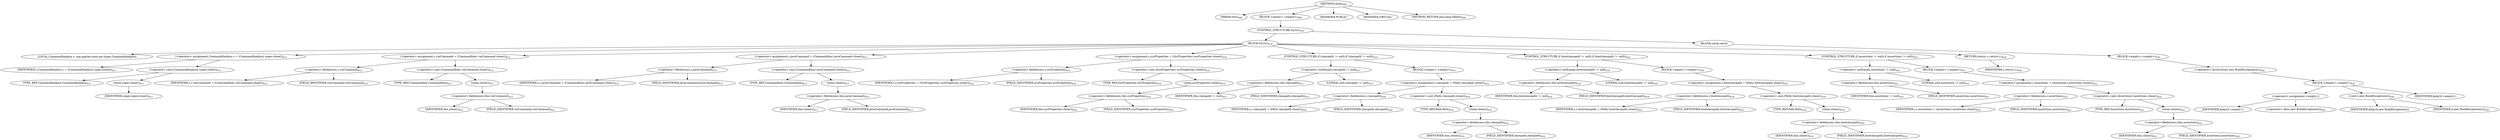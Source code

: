 digraph "clone" {  
"1176" [label = <(METHOD,clone)<SUB>609</SUB>> ]
"1177" [label = <(PARAM,this)<SUB>609</SUB>> ]
"1178" [label = <(BLOCK,&lt;empty&gt;,&lt;empty&gt;)<SUB>609</SUB>> ]
"1179" [label = <(CONTROL_STRUCTURE,try,try)<SUB>610</SUB>> ]
"1180" [label = <(BLOCK,try,try)<SUB>610</SUB>> ]
"1181" [label = <(LOCAL,CommandlineJava c: org.apache.tools.ant.types.CommandlineJava)> ]
"1182" [label = <(&lt;operator&gt;.assignment,CommandlineJava c = (CommandlineJava) super.clone())<SUB>611</SUB>> ]
"1183" [label = <(IDENTIFIER,c,CommandlineJava c = (CommandlineJava) super.clone())<SUB>611</SUB>> ]
"1184" [label = <(&lt;operator&gt;.cast,(CommandlineJava) super.clone())<SUB>611</SUB>> ]
"1185" [label = <(TYPE_REF,CommandlineJava,CommandlineJava)<SUB>611</SUB>> ]
"1186" [label = <(clone,super.clone())<SUB>611</SUB>> ]
"1187" [label = <(IDENTIFIER,super,super.clone())<SUB>611</SUB>> ]
"1188" [label = <(&lt;operator&gt;.assignment,c.vmCommand = (Commandline) vmCommand.clone())<SUB>612</SUB>> ]
"1189" [label = <(&lt;operator&gt;.fieldAccess,c.vmCommand)<SUB>612</SUB>> ]
"1190" [label = <(IDENTIFIER,c,c.vmCommand = (Commandline) vmCommand.clone())<SUB>612</SUB>> ]
"1191" [label = <(FIELD_IDENTIFIER,vmCommand,vmCommand)<SUB>612</SUB>> ]
"1192" [label = <(&lt;operator&gt;.cast,(Commandline) vmCommand.clone())<SUB>612</SUB>> ]
"1193" [label = <(TYPE_REF,Commandline,Commandline)<SUB>612</SUB>> ]
"1194" [label = <(clone,clone())<SUB>612</SUB>> ]
"1195" [label = <(&lt;operator&gt;.fieldAccess,this.vmCommand)<SUB>612</SUB>> ]
"1196" [label = <(IDENTIFIER,this,clone())<SUB>612</SUB>> ]
"1197" [label = <(FIELD_IDENTIFIER,vmCommand,vmCommand)<SUB>612</SUB>> ]
"1198" [label = <(&lt;operator&gt;.assignment,c.javaCommand = (Commandline) javaCommand.clone())<SUB>613</SUB>> ]
"1199" [label = <(&lt;operator&gt;.fieldAccess,c.javaCommand)<SUB>613</SUB>> ]
"1200" [label = <(IDENTIFIER,c,c.javaCommand = (Commandline) javaCommand.clone())<SUB>613</SUB>> ]
"1201" [label = <(FIELD_IDENTIFIER,javaCommand,javaCommand)<SUB>613</SUB>> ]
"1202" [label = <(&lt;operator&gt;.cast,(Commandline) javaCommand.clone())<SUB>613</SUB>> ]
"1203" [label = <(TYPE_REF,Commandline,Commandline)<SUB>613</SUB>> ]
"1204" [label = <(clone,clone())<SUB>613</SUB>> ]
"1205" [label = <(&lt;operator&gt;.fieldAccess,this.javaCommand)<SUB>613</SUB>> ]
"1206" [label = <(IDENTIFIER,this,clone())<SUB>613</SUB>> ]
"1207" [label = <(FIELD_IDENTIFIER,javaCommand,javaCommand)<SUB>613</SUB>> ]
"1208" [label = <(&lt;operator&gt;.assignment,c.sysProperties = (SysProperties) sysProperties.clone())<SUB>614</SUB>> ]
"1209" [label = <(&lt;operator&gt;.fieldAccess,c.sysProperties)<SUB>614</SUB>> ]
"1210" [label = <(IDENTIFIER,c,c.sysProperties = (SysProperties) sysProperties.clone())<SUB>614</SUB>> ]
"1211" [label = <(FIELD_IDENTIFIER,sysProperties,sysProperties)<SUB>614</SUB>> ]
"1212" [label = <(&lt;operator&gt;.cast,(SysProperties) sysProperties.clone())<SUB>614</SUB>> ]
"1213" [label = <(TYPE_REF,SysProperties,SysProperties)<SUB>614</SUB>> ]
"1214" [label = <(clone,sysProperties.clone())<SUB>614</SUB>> ]
"1215" [label = <(&lt;operator&gt;.fieldAccess,this.sysProperties)<SUB>614</SUB>> ]
"1216" [label = <(IDENTIFIER,this,sysProperties.clone())<SUB>614</SUB>> ]
"1217" [label = <(FIELD_IDENTIFIER,sysProperties,sysProperties)<SUB>614</SUB>> ]
"1218" [label = <(CONTROL_STRUCTURE,if (classpath != null),if (classpath != null))<SUB>615</SUB>> ]
"1219" [label = <(&lt;operator&gt;.notEquals,classpath != null)<SUB>615</SUB>> ]
"1220" [label = <(&lt;operator&gt;.fieldAccess,this.classpath)<SUB>615</SUB>> ]
"1221" [label = <(IDENTIFIER,this,classpath != null)<SUB>615</SUB>> ]
"1222" [label = <(FIELD_IDENTIFIER,classpath,classpath)<SUB>615</SUB>> ]
"1223" [label = <(LITERAL,null,classpath != null)<SUB>615</SUB>> ]
"1224" [label = <(BLOCK,&lt;empty&gt;,&lt;empty&gt;)<SUB>615</SUB>> ]
"1225" [label = <(&lt;operator&gt;.assignment,c.classpath = (Path) classpath.clone())<SUB>616</SUB>> ]
"1226" [label = <(&lt;operator&gt;.fieldAccess,c.classpath)<SUB>616</SUB>> ]
"1227" [label = <(IDENTIFIER,c,c.classpath = (Path) classpath.clone())<SUB>616</SUB>> ]
"1228" [label = <(FIELD_IDENTIFIER,classpath,classpath)<SUB>616</SUB>> ]
"1229" [label = <(&lt;operator&gt;.cast,(Path) classpath.clone())<SUB>616</SUB>> ]
"1230" [label = <(TYPE_REF,Path,Path)<SUB>616</SUB>> ]
"1231" [label = <(clone,clone())<SUB>616</SUB>> ]
"1232" [label = <(&lt;operator&gt;.fieldAccess,this.classpath)<SUB>616</SUB>> ]
"1233" [label = <(IDENTIFIER,this,clone())<SUB>616</SUB>> ]
"1234" [label = <(FIELD_IDENTIFIER,classpath,classpath)<SUB>616</SUB>> ]
"1235" [label = <(CONTROL_STRUCTURE,if (bootclasspath != null),if (bootclasspath != null))<SUB>618</SUB>> ]
"1236" [label = <(&lt;operator&gt;.notEquals,bootclasspath != null)<SUB>618</SUB>> ]
"1237" [label = <(&lt;operator&gt;.fieldAccess,this.bootclasspath)<SUB>618</SUB>> ]
"1238" [label = <(IDENTIFIER,this,bootclasspath != null)<SUB>618</SUB>> ]
"1239" [label = <(FIELD_IDENTIFIER,bootclasspath,bootclasspath)<SUB>618</SUB>> ]
"1240" [label = <(LITERAL,null,bootclasspath != null)<SUB>618</SUB>> ]
"1241" [label = <(BLOCK,&lt;empty&gt;,&lt;empty&gt;)<SUB>618</SUB>> ]
"1242" [label = <(&lt;operator&gt;.assignment,c.bootclasspath = (Path) bootclasspath.clone())<SUB>619</SUB>> ]
"1243" [label = <(&lt;operator&gt;.fieldAccess,c.bootclasspath)<SUB>619</SUB>> ]
"1244" [label = <(IDENTIFIER,c,c.bootclasspath = (Path) bootclasspath.clone())<SUB>619</SUB>> ]
"1245" [label = <(FIELD_IDENTIFIER,bootclasspath,bootclasspath)<SUB>619</SUB>> ]
"1246" [label = <(&lt;operator&gt;.cast,(Path) bootclasspath.clone())<SUB>619</SUB>> ]
"1247" [label = <(TYPE_REF,Path,Path)<SUB>619</SUB>> ]
"1248" [label = <(clone,clone())<SUB>619</SUB>> ]
"1249" [label = <(&lt;operator&gt;.fieldAccess,this.bootclasspath)<SUB>619</SUB>> ]
"1250" [label = <(IDENTIFIER,this,clone())<SUB>619</SUB>> ]
"1251" [label = <(FIELD_IDENTIFIER,bootclasspath,bootclasspath)<SUB>619</SUB>> ]
"1252" [label = <(CONTROL_STRUCTURE,if (assertions != null),if (assertions != null))<SUB>621</SUB>> ]
"1253" [label = <(&lt;operator&gt;.notEquals,assertions != null)<SUB>621</SUB>> ]
"1254" [label = <(&lt;operator&gt;.fieldAccess,this.assertions)<SUB>621</SUB>> ]
"1255" [label = <(IDENTIFIER,this,assertions != null)<SUB>621</SUB>> ]
"1256" [label = <(FIELD_IDENTIFIER,assertions,assertions)<SUB>621</SUB>> ]
"1257" [label = <(LITERAL,null,assertions != null)<SUB>621</SUB>> ]
"1258" [label = <(BLOCK,&lt;empty&gt;,&lt;empty&gt;)<SUB>621</SUB>> ]
"1259" [label = <(&lt;operator&gt;.assignment,c.assertions = (Assertions) assertions.clone())<SUB>622</SUB>> ]
"1260" [label = <(&lt;operator&gt;.fieldAccess,c.assertions)<SUB>622</SUB>> ]
"1261" [label = <(IDENTIFIER,c,c.assertions = (Assertions) assertions.clone())<SUB>622</SUB>> ]
"1262" [label = <(FIELD_IDENTIFIER,assertions,assertions)<SUB>622</SUB>> ]
"1263" [label = <(&lt;operator&gt;.cast,(Assertions) assertions.clone())<SUB>622</SUB>> ]
"1264" [label = <(TYPE_REF,Assertions,Assertions)<SUB>622</SUB>> ]
"1265" [label = <(clone,clone())<SUB>622</SUB>> ]
"1266" [label = <(&lt;operator&gt;.fieldAccess,this.assertions)<SUB>622</SUB>> ]
"1267" [label = <(IDENTIFIER,this,clone())<SUB>622</SUB>> ]
"1268" [label = <(FIELD_IDENTIFIER,assertions,assertions)<SUB>622</SUB>> ]
"1269" [label = <(RETURN,return c;,return c;)<SUB>624</SUB>> ]
"1270" [label = <(IDENTIFIER,c,return c;)<SUB>624</SUB>> ]
"1271" [label = <(BLOCK,catch,catch)> ]
"1272" [label = <(BLOCK,&lt;empty&gt;,&lt;empty&gt;)<SUB>625</SUB>> ]
"1273" [label = <(&lt;operator&gt;.throw,throw new BuildException(e);)<SUB>626</SUB>> ]
"1274" [label = <(BLOCK,&lt;empty&gt;,&lt;empty&gt;)<SUB>626</SUB>> ]
"1275" [label = <(&lt;operator&gt;.assignment,&lt;empty&gt;)> ]
"1276" [label = <(IDENTIFIER,$obj16,&lt;empty&gt;)> ]
"1277" [label = <(&lt;operator&gt;.alloc,new BuildException(e))<SUB>626</SUB>> ]
"1278" [label = <(&lt;init&gt;,new BuildException(e))<SUB>626</SUB>> ]
"1279" [label = <(IDENTIFIER,$obj16,new BuildException(e))> ]
"1280" [label = <(IDENTIFIER,e,new BuildException(e))<SUB>626</SUB>> ]
"1281" [label = <(IDENTIFIER,$obj16,&lt;empty&gt;)> ]
"1282" [label = <(MODIFIER,PUBLIC)> ]
"1283" [label = <(MODIFIER,VIRTUAL)> ]
"1284" [label = <(METHOD_RETURN,java.lang.Object)<SUB>609</SUB>> ]
  "1176" -> "1177" 
  "1176" -> "1178" 
  "1176" -> "1282" 
  "1176" -> "1283" 
  "1176" -> "1284" 
  "1178" -> "1179" 
  "1179" -> "1180" 
  "1179" -> "1271" 
  "1180" -> "1181" 
  "1180" -> "1182" 
  "1180" -> "1188" 
  "1180" -> "1198" 
  "1180" -> "1208" 
  "1180" -> "1218" 
  "1180" -> "1235" 
  "1180" -> "1252" 
  "1180" -> "1269" 
  "1182" -> "1183" 
  "1182" -> "1184" 
  "1184" -> "1185" 
  "1184" -> "1186" 
  "1186" -> "1187" 
  "1188" -> "1189" 
  "1188" -> "1192" 
  "1189" -> "1190" 
  "1189" -> "1191" 
  "1192" -> "1193" 
  "1192" -> "1194" 
  "1194" -> "1195" 
  "1195" -> "1196" 
  "1195" -> "1197" 
  "1198" -> "1199" 
  "1198" -> "1202" 
  "1199" -> "1200" 
  "1199" -> "1201" 
  "1202" -> "1203" 
  "1202" -> "1204" 
  "1204" -> "1205" 
  "1205" -> "1206" 
  "1205" -> "1207" 
  "1208" -> "1209" 
  "1208" -> "1212" 
  "1209" -> "1210" 
  "1209" -> "1211" 
  "1212" -> "1213" 
  "1212" -> "1214" 
  "1214" -> "1215" 
  "1215" -> "1216" 
  "1215" -> "1217" 
  "1218" -> "1219" 
  "1218" -> "1224" 
  "1219" -> "1220" 
  "1219" -> "1223" 
  "1220" -> "1221" 
  "1220" -> "1222" 
  "1224" -> "1225" 
  "1225" -> "1226" 
  "1225" -> "1229" 
  "1226" -> "1227" 
  "1226" -> "1228" 
  "1229" -> "1230" 
  "1229" -> "1231" 
  "1231" -> "1232" 
  "1232" -> "1233" 
  "1232" -> "1234" 
  "1235" -> "1236" 
  "1235" -> "1241" 
  "1236" -> "1237" 
  "1236" -> "1240" 
  "1237" -> "1238" 
  "1237" -> "1239" 
  "1241" -> "1242" 
  "1242" -> "1243" 
  "1242" -> "1246" 
  "1243" -> "1244" 
  "1243" -> "1245" 
  "1246" -> "1247" 
  "1246" -> "1248" 
  "1248" -> "1249" 
  "1249" -> "1250" 
  "1249" -> "1251" 
  "1252" -> "1253" 
  "1252" -> "1258" 
  "1253" -> "1254" 
  "1253" -> "1257" 
  "1254" -> "1255" 
  "1254" -> "1256" 
  "1258" -> "1259" 
  "1259" -> "1260" 
  "1259" -> "1263" 
  "1260" -> "1261" 
  "1260" -> "1262" 
  "1263" -> "1264" 
  "1263" -> "1265" 
  "1265" -> "1266" 
  "1266" -> "1267" 
  "1266" -> "1268" 
  "1269" -> "1270" 
  "1271" -> "1272" 
  "1272" -> "1273" 
  "1273" -> "1274" 
  "1274" -> "1275" 
  "1274" -> "1278" 
  "1274" -> "1281" 
  "1275" -> "1276" 
  "1275" -> "1277" 
  "1278" -> "1279" 
  "1278" -> "1280" 
}
